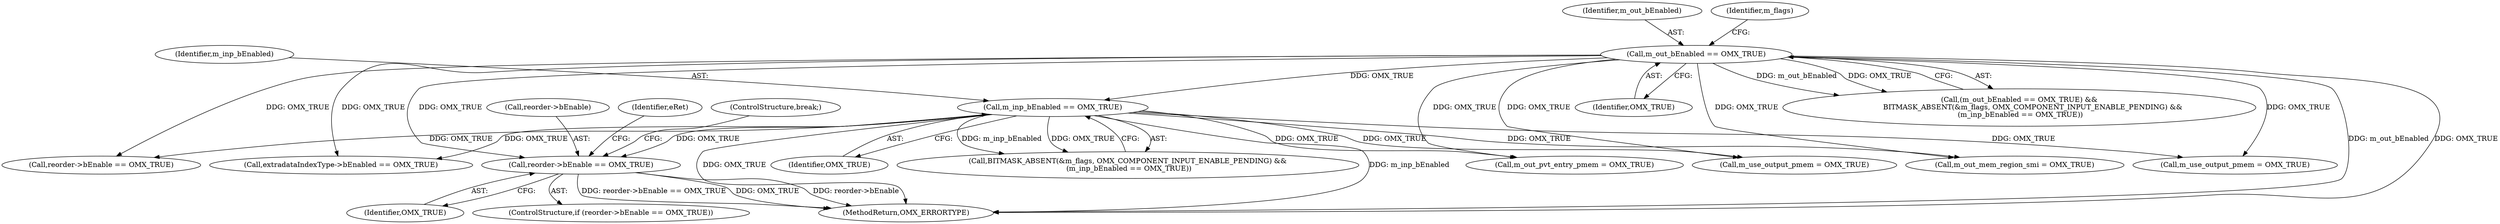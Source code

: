 digraph "0_Android_560ccdb509a7b86186fac0fce1b25bd9a3e6a6e8_2@pointer" {
"1002668" [label="(Call,reorder->bEnable == OMX_TRUE)"];
"1000162" [label="(Call,m_inp_bEnabled == OMX_TRUE)"];
"1000154" [label="(Call,m_out_bEnabled == OMX_TRUE)"];
"1000163" [label="(Identifier,m_inp_bEnabled)"];
"1001612" [label="(Call,m_out_mem_region_smi = OMX_TRUE)"];
"1000155" [label="(Identifier,m_out_bEnabled)"];
"1002649" [label="(Call,reorder->bEnable == OMX_TRUE)"];
"1002555" [label="(Call,extradataIndexType->bEnabled == OMX_TRUE)"];
"1002428" [label="(Call,m_out_pvt_entry_pmem = OMX_TRUE)"];
"1002677" [label="(ControlStructure,break;)"];
"1000164" [label="(Identifier,OMX_TRUE)"];
"1000162" [label="(Call,m_inp_bEnabled == OMX_TRUE)"];
"1000160" [label="(Identifier,m_flags)"];
"1000154" [label="(Call,m_out_bEnabled == OMX_TRUE)"];
"1003102" [label="(MethodReturn,OMX_ERRORTYPE)"];
"1002667" [label="(ControlStructure,if (reorder->bEnable == OMX_TRUE))"];
"1001622" [label="(Call,m_use_output_pmem = OMX_TRUE)"];
"1002668" [label="(Call,reorder->bEnable == OMX_TRUE)"];
"1000156" [label="(Identifier,OMX_TRUE)"];
"1002669" [label="(Call,reorder->bEnable)"];
"1002675" [label="(Identifier,eRet)"];
"1002672" [label="(Identifier,OMX_TRUE)"];
"1002438" [label="(Call,m_use_output_pmem = OMX_TRUE)"];
"1000157" [label="(Call,BITMASK_ABSENT(&m_flags, OMX_COMPONENT_INPUT_ENABLE_PENDING) &&\n (m_inp_bEnabled == OMX_TRUE))"];
"1000153" [label="(Call,(m_out_bEnabled == OMX_TRUE) &&\n            BITMASK_ABSENT(&m_flags, OMX_COMPONENT_INPUT_ENABLE_PENDING) &&\n (m_inp_bEnabled == OMX_TRUE))"];
"1002668" -> "1002667"  [label="AST: "];
"1002668" -> "1002672"  [label="CFG: "];
"1002669" -> "1002668"  [label="AST: "];
"1002672" -> "1002668"  [label="AST: "];
"1002675" -> "1002668"  [label="CFG: "];
"1002677" -> "1002668"  [label="CFG: "];
"1002668" -> "1003102"  [label="DDG: reorder->bEnable"];
"1002668" -> "1003102"  [label="DDG: reorder->bEnable == OMX_TRUE"];
"1002668" -> "1003102"  [label="DDG: OMX_TRUE"];
"1000162" -> "1002668"  [label="DDG: OMX_TRUE"];
"1000154" -> "1002668"  [label="DDG: OMX_TRUE"];
"1000162" -> "1000157"  [label="AST: "];
"1000162" -> "1000164"  [label="CFG: "];
"1000163" -> "1000162"  [label="AST: "];
"1000164" -> "1000162"  [label="AST: "];
"1000157" -> "1000162"  [label="CFG: "];
"1000162" -> "1003102"  [label="DDG: OMX_TRUE"];
"1000162" -> "1003102"  [label="DDG: m_inp_bEnabled"];
"1000162" -> "1000157"  [label="DDG: m_inp_bEnabled"];
"1000162" -> "1000157"  [label="DDG: OMX_TRUE"];
"1000154" -> "1000162"  [label="DDG: OMX_TRUE"];
"1000162" -> "1001612"  [label="DDG: OMX_TRUE"];
"1000162" -> "1001622"  [label="DDG: OMX_TRUE"];
"1000162" -> "1002428"  [label="DDG: OMX_TRUE"];
"1000162" -> "1002438"  [label="DDG: OMX_TRUE"];
"1000162" -> "1002555"  [label="DDG: OMX_TRUE"];
"1000162" -> "1002649"  [label="DDG: OMX_TRUE"];
"1000154" -> "1000153"  [label="AST: "];
"1000154" -> "1000156"  [label="CFG: "];
"1000155" -> "1000154"  [label="AST: "];
"1000156" -> "1000154"  [label="AST: "];
"1000160" -> "1000154"  [label="CFG: "];
"1000153" -> "1000154"  [label="CFG: "];
"1000154" -> "1003102"  [label="DDG: m_out_bEnabled"];
"1000154" -> "1003102"  [label="DDG: OMX_TRUE"];
"1000154" -> "1000153"  [label="DDG: m_out_bEnabled"];
"1000154" -> "1000153"  [label="DDG: OMX_TRUE"];
"1000154" -> "1001612"  [label="DDG: OMX_TRUE"];
"1000154" -> "1001622"  [label="DDG: OMX_TRUE"];
"1000154" -> "1002428"  [label="DDG: OMX_TRUE"];
"1000154" -> "1002438"  [label="DDG: OMX_TRUE"];
"1000154" -> "1002555"  [label="DDG: OMX_TRUE"];
"1000154" -> "1002649"  [label="DDG: OMX_TRUE"];
}
